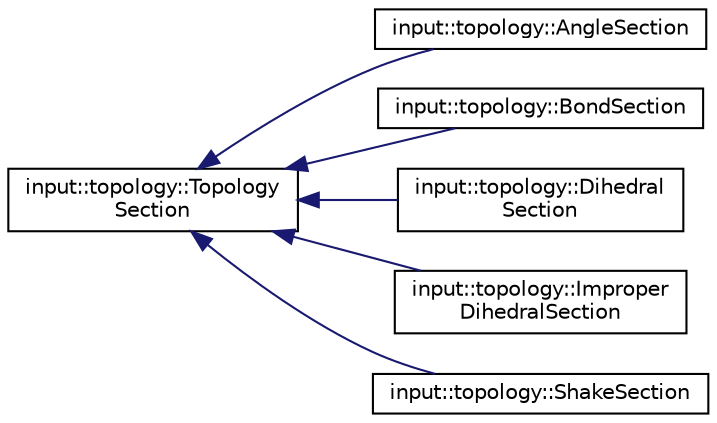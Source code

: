 digraph "Graphical Class Hierarchy"
{
 // LATEX_PDF_SIZE
  edge [fontname="Helvetica",fontsize="10",labelfontname="Helvetica",labelfontsize="10"];
  node [fontname="Helvetica",fontsize="10",shape=record];
  rankdir="LR";
  Node0 [label="input::topology::Topology\lSection",height=0.2,width=0.4,color="black", fillcolor="white", style="filled",URL="$classinput_1_1topology_1_1TopologySection.html",tooltip="base class for reading topology file sections"];
  Node0 -> Node1 [dir="back",color="midnightblue",fontsize="10",style="solid",fontname="Helvetica"];
  Node1 [label="input::topology::AngleSection",height=0.2,width=0.4,color="black", fillcolor="white", style="filled",URL="$classinput_1_1topology_1_1AngleSection.html",tooltip="reads angle section of topology file"];
  Node0 -> Node2 [dir="back",color="midnightblue",fontsize="10",style="solid",fontname="Helvetica"];
  Node2 [label="input::topology::BondSection",height=0.2,width=0.4,color="black", fillcolor="white", style="filled",URL="$classinput_1_1topology_1_1BondSection.html",tooltip="reads bond section of topology file"];
  Node0 -> Node3 [dir="back",color="midnightblue",fontsize="10",style="solid",fontname="Helvetica"];
  Node3 [label="input::topology::Dihedral\lSection",height=0.2,width=0.4,color="black", fillcolor="white", style="filled",URL="$classinput_1_1topology_1_1DihedralSection.html",tooltip="reads dihedral section of topology file"];
  Node0 -> Node4 [dir="back",color="midnightblue",fontsize="10",style="solid",fontname="Helvetica"];
  Node4 [label="input::topology::Improper\lDihedralSection",height=0.2,width=0.4,color="black", fillcolor="white", style="filled",URL="$classinput_1_1topology_1_1ImproperDihedralSection.html",tooltip="reads improper dihedral section of topology file"];
  Node0 -> Node5 [dir="back",color="midnightblue",fontsize="10",style="solid",fontname="Helvetica"];
  Node5 [label="input::topology::ShakeSection",height=0.2,width=0.4,color="black", fillcolor="white", style="filled",URL="$classinput_1_1topology_1_1ShakeSection.html",tooltip="reads shake section of topology file"];
}
